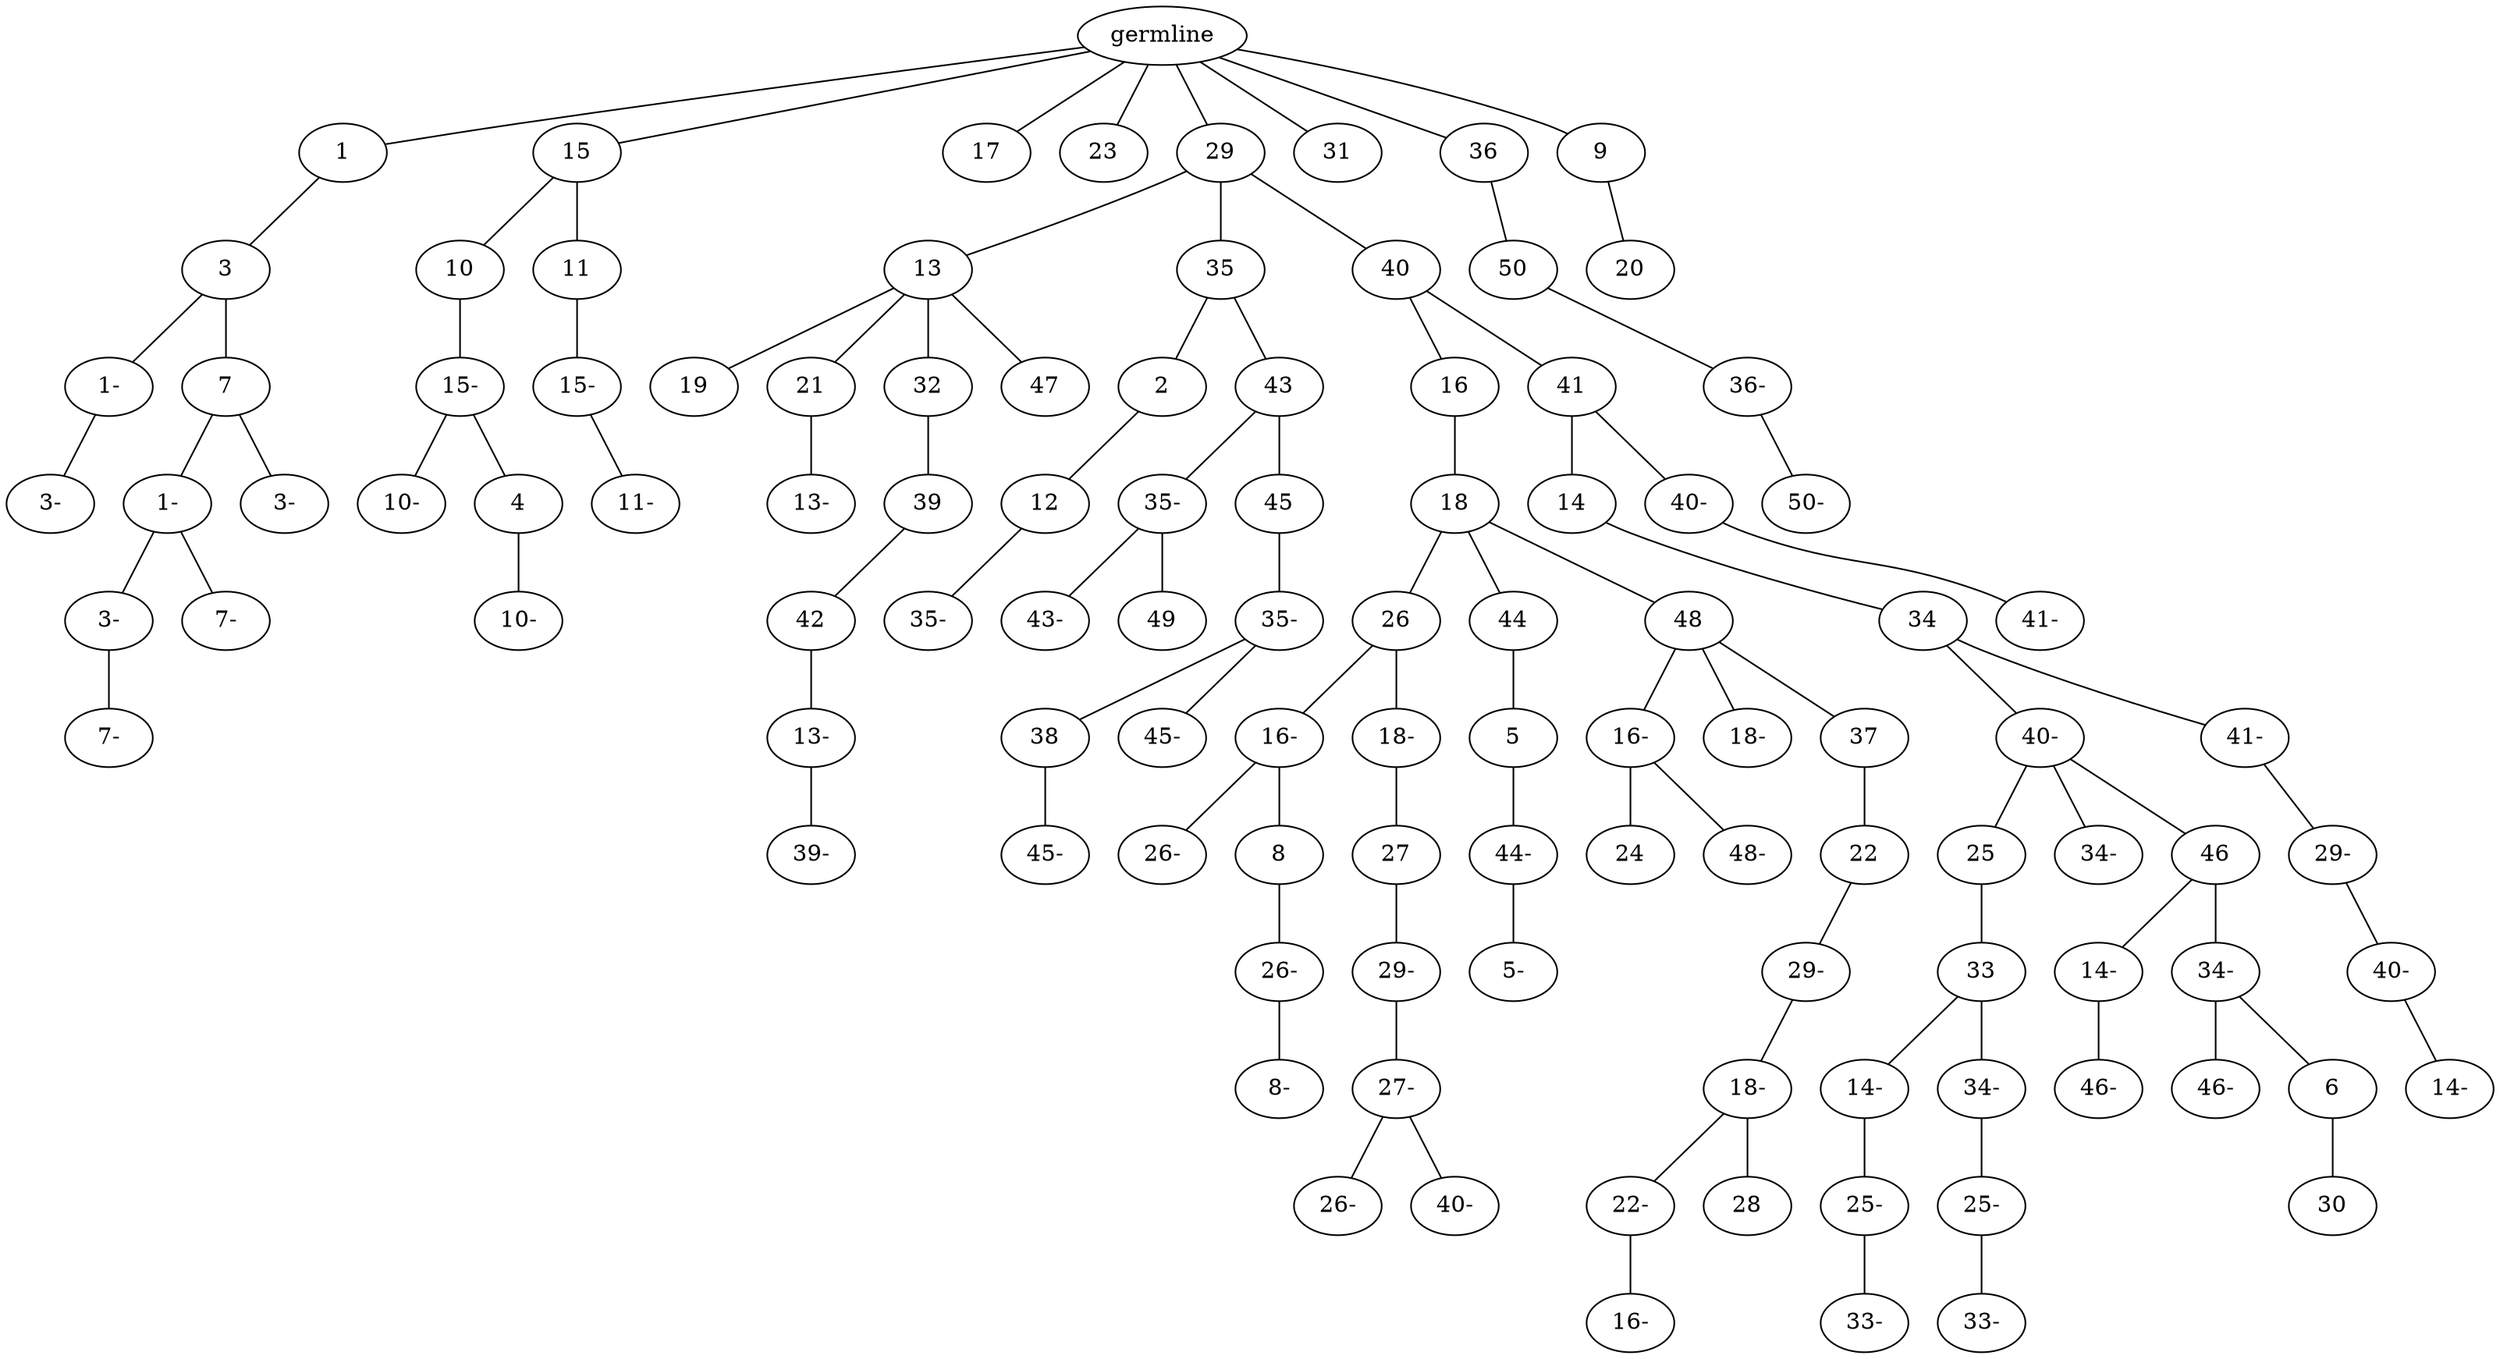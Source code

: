 graph tree {
    "140549876805152" [label="germline"];
    "140549877288864" [label="1"];
    "140549877287952" [label="3"];
    "140549877288672" [label="1-"];
    "140549877288384" [label="3-"];
    "140549877288048" [label="7"];
    "140549877288624" [label="1-"];
    "140549877287664" [label="3-"];
    "140549877286800" [label="7-"];
    "140549877288240" [label="7-"];
    "140549877287856" [label="3-"];
    "140549877288528" [label="15"];
    "140549877287184" [label="10"];
    "140549877287328" [label="15-"];
    "140549877286272" [label="10-"];
    "140549877286944" [label="4"];
    "140549877285840" [label="10-"];
    "140549877285408" [label="11"];
    "140549877286032" [label="15-"];
    "140549877287712" [label="11-"];
    "140549877286368" [label="17"];
    "140549877285216" [label="23"];
    "140549877286320" [label="29"];
    "140549877285168" [label="13"];
    "140549877285456" [label="19"];
    "140549877287136" [label="21"];
    "140549877285744" [label="13-"];
    "140549877286560" [label="32"];
    "140549877285264" [label="39"];
    "140549877234128" [label="42"];
    "140549877249792" [label="13-"];
    "140549877251760" [label="39-"];
    "140549877285936" [label="47"];
    "140549877286992" [label="35"];
    "140549877287088" [label="2"];
    "140549877233984" [label="12"];
    "140549877251904" [label="35-"];
    "140549877285552" [label="43"];
    "140549877251376" [label="35-"];
    "140549877251808" [label="43-"];
    "140549877251184" [label="49"];
    "140549877250752" [label="45"];
    "140549877251472" [label="35-"];
    "140549877249264" [label="38"];
    "140549877249840" [label="45-"];
    "140549877250944" [label="45-"];
    "140549877288816" [label="40"];
    "140549877250320" [label="16"];
    "140549877250896" [label="18"];
    "140549877250032" [label="26"];
    "140549877250416" [label="16-"];
    "140549877249120" [label="26-"];
    "140549877249696" [label="8"];
    "140549877251280" [label="26-"];
    "140549877230176" [label="8-"];
    "140549877248448" [label="18-"];
    "140549877248736" [label="27"];
    "140549877209120" [label="29-"];
    "140549877208160" [label="27-"];
    "140549877207392" [label="26-"];
    "140549876773264" [label="40-"];
    "140549877250176" [label="44"];
    "140549877249408" [label="5"];
    "140549877208016" [label="44-"];
    "140549877208592" [label="5-"];
    "140549877250368" [label="48"];
    "140549877249888" [label="16-"];
    "140549877210272" [label="24"];
    "140549877208784" [label="48-"];
    "140549877208064" [label="18-"];
    "140549877207584" [label="37"];
    "140549877208352" [label="22"];
    "140549877209360" [label="29-"];
    "140549877207872" [label="18-"];
    "140549877208640" [label="22-"];
    "140549877207536" [label="16-"];
    "140549877207440" [label="28"];
    "140549877230896" [label="41"];
    "140549877251088" [label="14"];
    "140549877249984" [label="34"];
    "140549877208976" [label="40-"];
    "140549877209840" [label="25"];
    "140549877209984" [label="33"];
    "140549877182176" [label="14-"];
    "140549877182128" [label="25-"];
    "140549877182032" [label="33-"];
    "140549877181984" [label="34-"];
    "140549877181072" [label="25-"];
    "140549877181552" [label="33-"];
    "140549877207296" [label="34-"];
    "140549877207488" [label="46"];
    "140549877179488" [label="14-"];
    "140549877181840" [label="46-"];
    "140549877180784" [label="34-"];
    "140549877182320" [label="46-"];
    "140549877181600" [label="6"];
    "140549877180976" [label="30"];
    "140549877209648" [label="41-"];
    "140549877209936" [label="29-"];
    "140549877182368" [label="40-"];
    "140549877180832" [label="14-"];
    "140549877251952" [label="40-"];
    "140549877207104" [label="41-"];
    "140549877231824" [label="31"];
    "140549877285696" [label="36"];
    "140549877251232" [label="50"];
    "140549877250656" [label="36-"];
    "140549877209456" [label="50-"];
    "140549877285360" [label="9"];
    "140549877248880" [label="20"];
    "140549876805152" -- "140549877288864";
    "140549876805152" -- "140549877288528";
    "140549876805152" -- "140549877286368";
    "140549876805152" -- "140549877285216";
    "140549876805152" -- "140549877286320";
    "140549876805152" -- "140549877231824";
    "140549876805152" -- "140549877285696";
    "140549876805152" -- "140549877285360";
    "140549877288864" -- "140549877287952";
    "140549877287952" -- "140549877288672";
    "140549877287952" -- "140549877288048";
    "140549877288672" -- "140549877288384";
    "140549877288048" -- "140549877288624";
    "140549877288048" -- "140549877287856";
    "140549877288624" -- "140549877287664";
    "140549877288624" -- "140549877288240";
    "140549877287664" -- "140549877286800";
    "140549877288528" -- "140549877287184";
    "140549877288528" -- "140549877285408";
    "140549877287184" -- "140549877287328";
    "140549877287328" -- "140549877286272";
    "140549877287328" -- "140549877286944";
    "140549877286944" -- "140549877285840";
    "140549877285408" -- "140549877286032";
    "140549877286032" -- "140549877287712";
    "140549877286320" -- "140549877285168";
    "140549877286320" -- "140549877286992";
    "140549877286320" -- "140549877288816";
    "140549877285168" -- "140549877285456";
    "140549877285168" -- "140549877287136";
    "140549877285168" -- "140549877286560";
    "140549877285168" -- "140549877285936";
    "140549877287136" -- "140549877285744";
    "140549877286560" -- "140549877285264";
    "140549877285264" -- "140549877234128";
    "140549877234128" -- "140549877249792";
    "140549877249792" -- "140549877251760";
    "140549877286992" -- "140549877287088";
    "140549877286992" -- "140549877285552";
    "140549877287088" -- "140549877233984";
    "140549877233984" -- "140549877251904";
    "140549877285552" -- "140549877251376";
    "140549877285552" -- "140549877250752";
    "140549877251376" -- "140549877251808";
    "140549877251376" -- "140549877251184";
    "140549877250752" -- "140549877251472";
    "140549877251472" -- "140549877249264";
    "140549877251472" -- "140549877250944";
    "140549877249264" -- "140549877249840";
    "140549877288816" -- "140549877250320";
    "140549877288816" -- "140549877230896";
    "140549877250320" -- "140549877250896";
    "140549877250896" -- "140549877250032";
    "140549877250896" -- "140549877250176";
    "140549877250896" -- "140549877250368";
    "140549877250032" -- "140549877250416";
    "140549877250032" -- "140549877248448";
    "140549877250416" -- "140549877249120";
    "140549877250416" -- "140549877249696";
    "140549877249696" -- "140549877251280";
    "140549877251280" -- "140549877230176";
    "140549877248448" -- "140549877248736";
    "140549877248736" -- "140549877209120";
    "140549877209120" -- "140549877208160";
    "140549877208160" -- "140549877207392";
    "140549877208160" -- "140549876773264";
    "140549877250176" -- "140549877249408";
    "140549877249408" -- "140549877208016";
    "140549877208016" -- "140549877208592";
    "140549877250368" -- "140549877249888";
    "140549877250368" -- "140549877208064";
    "140549877250368" -- "140549877207584";
    "140549877249888" -- "140549877210272";
    "140549877249888" -- "140549877208784";
    "140549877207584" -- "140549877208352";
    "140549877208352" -- "140549877209360";
    "140549877209360" -- "140549877207872";
    "140549877207872" -- "140549877208640";
    "140549877207872" -- "140549877207440";
    "140549877208640" -- "140549877207536";
    "140549877230896" -- "140549877251088";
    "140549877230896" -- "140549877251952";
    "140549877251088" -- "140549877249984";
    "140549877249984" -- "140549877208976";
    "140549877249984" -- "140549877209648";
    "140549877208976" -- "140549877209840";
    "140549877208976" -- "140549877207296";
    "140549877208976" -- "140549877207488";
    "140549877209840" -- "140549877209984";
    "140549877209984" -- "140549877182176";
    "140549877209984" -- "140549877181984";
    "140549877182176" -- "140549877182128";
    "140549877182128" -- "140549877182032";
    "140549877181984" -- "140549877181072";
    "140549877181072" -- "140549877181552";
    "140549877207488" -- "140549877179488";
    "140549877207488" -- "140549877180784";
    "140549877179488" -- "140549877181840";
    "140549877180784" -- "140549877182320";
    "140549877180784" -- "140549877181600";
    "140549877181600" -- "140549877180976";
    "140549877209648" -- "140549877209936";
    "140549877209936" -- "140549877182368";
    "140549877182368" -- "140549877180832";
    "140549877251952" -- "140549877207104";
    "140549877285696" -- "140549877251232";
    "140549877251232" -- "140549877250656";
    "140549877250656" -- "140549877209456";
    "140549877285360" -- "140549877248880";
}
